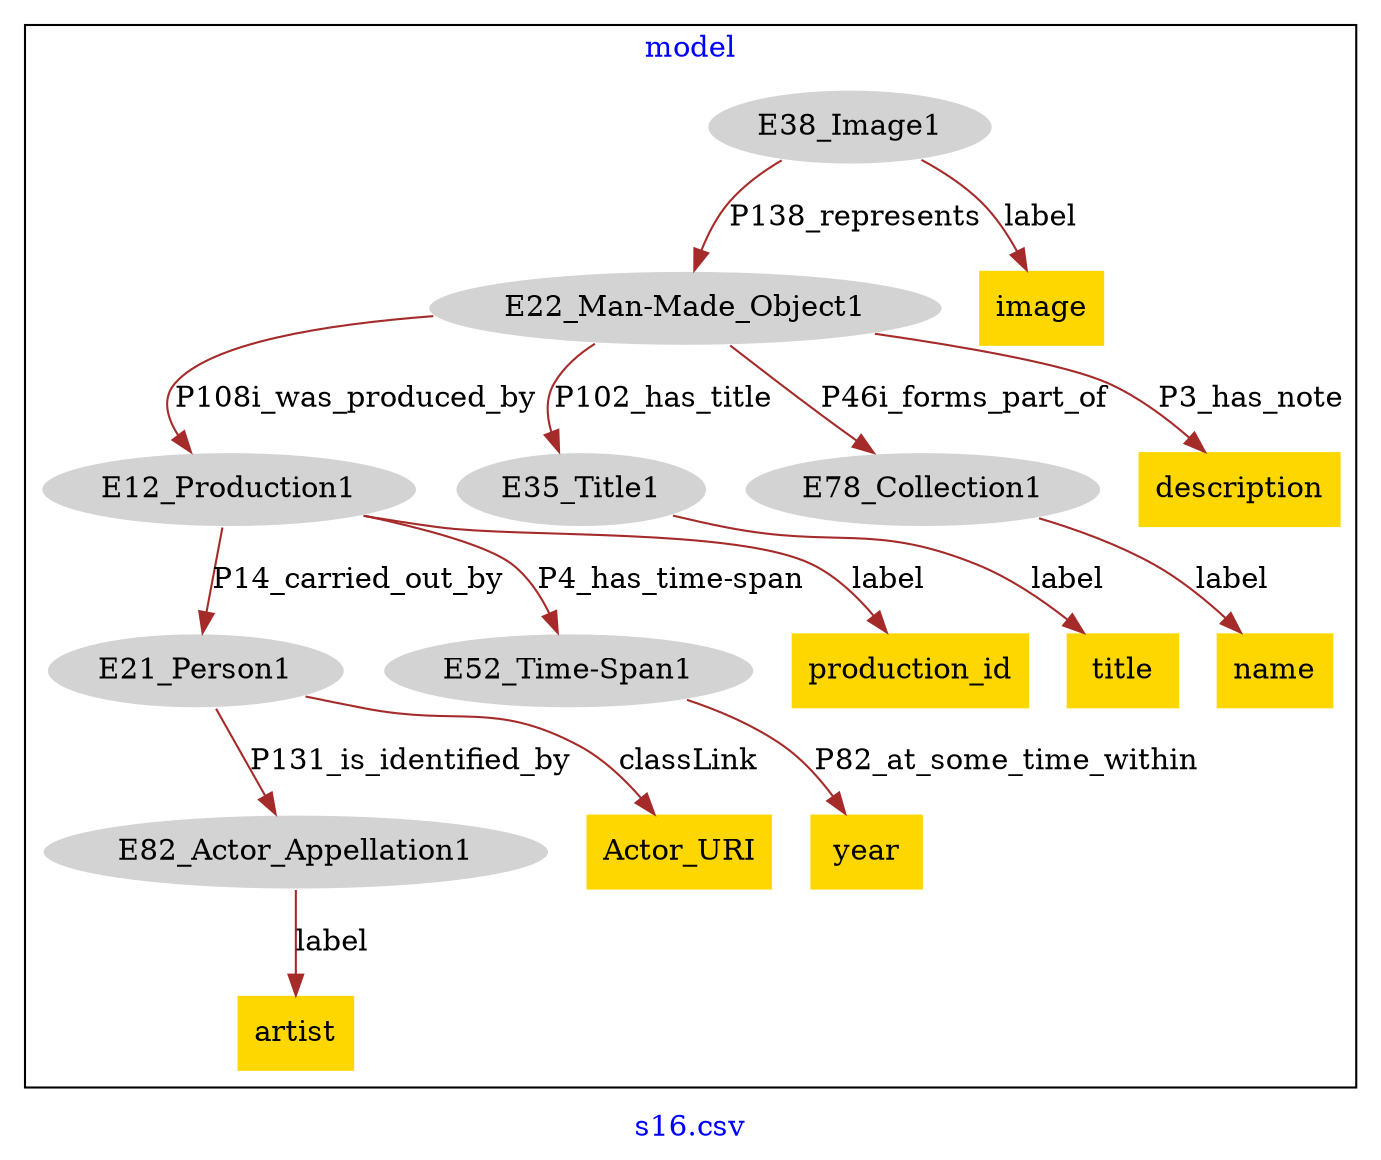 digraph n0 {
fontcolor="blue"
remincross="true"
label="s16.csv"
subgraph cluster {
label="model"
n2[style="filled",color="white",fillcolor="lightgray",label="E12_Production1"];
n3[style="filled",color="white",fillcolor="lightgray",label="E21_Person1"];
n4[style="filled",color="white",fillcolor="lightgray",label="E52_Time-Span1"];
n5[style="filled",color="white",fillcolor="lightgray",label="E82_Actor_Appellation1"];
n6[style="filled",color="white",fillcolor="lightgray",label="E22_Man-Made_Object1"];
n7[style="filled",color="white",fillcolor="lightgray",label="E35_Title1"];
n8[style="filled",color="white",fillcolor="lightgray",label="E78_Collection1"];
n9[style="filled",color="white",fillcolor="lightgray",label="E38_Image1"];
n10[shape="plaintext",style="filled",fillcolor="gold",label="name"];
n11[shape="plaintext",style="filled",fillcolor="gold",label="Actor_URI"];
n12[shape="plaintext",style="filled",fillcolor="gold",label="year"];
n13[shape="plaintext",style="filled",fillcolor="gold",label="description"];
n14[shape="plaintext",style="filled",fillcolor="gold",label="artist"];
n15[shape="plaintext",style="filled",fillcolor="gold",label="title"];
n16[shape="plaintext",style="filled",fillcolor="gold",label="image"];
n17[shape="plaintext",style="filled",fillcolor="gold",label="production_id"];
}
n2 -> n3[color="brown",fontcolor="black",label="P14_carried_out_by"]
n2 -> n4[color="brown",fontcolor="black",label="P4_has_time-span"]
n3 -> n5[color="brown",fontcolor="black",label="P131_is_identified_by"]
n6 -> n2[color="brown",fontcolor="black",label="P108i_was_produced_by"]
n6 -> n7[color="brown",fontcolor="black",label="P102_has_title"]
n6 -> n8[color="brown",fontcolor="black",label="P46i_forms_part_of"]
n9 -> n6[color="brown",fontcolor="black",label="P138_represents"]
n8 -> n10[color="brown",fontcolor="black",label="label"]
n3 -> n11[color="brown",fontcolor="black",label="classLink"]
n4 -> n12[color="brown",fontcolor="black",label="P82_at_some_time_within"]
n6 -> n13[color="brown",fontcolor="black",label="P3_has_note"]
n5 -> n14[color="brown",fontcolor="black",label="label"]
n7 -> n15[color="brown",fontcolor="black",label="label"]
n9 -> n16[color="brown",fontcolor="black",label="label"]
n2 -> n17[color="brown",fontcolor="black",label="label"]
}
